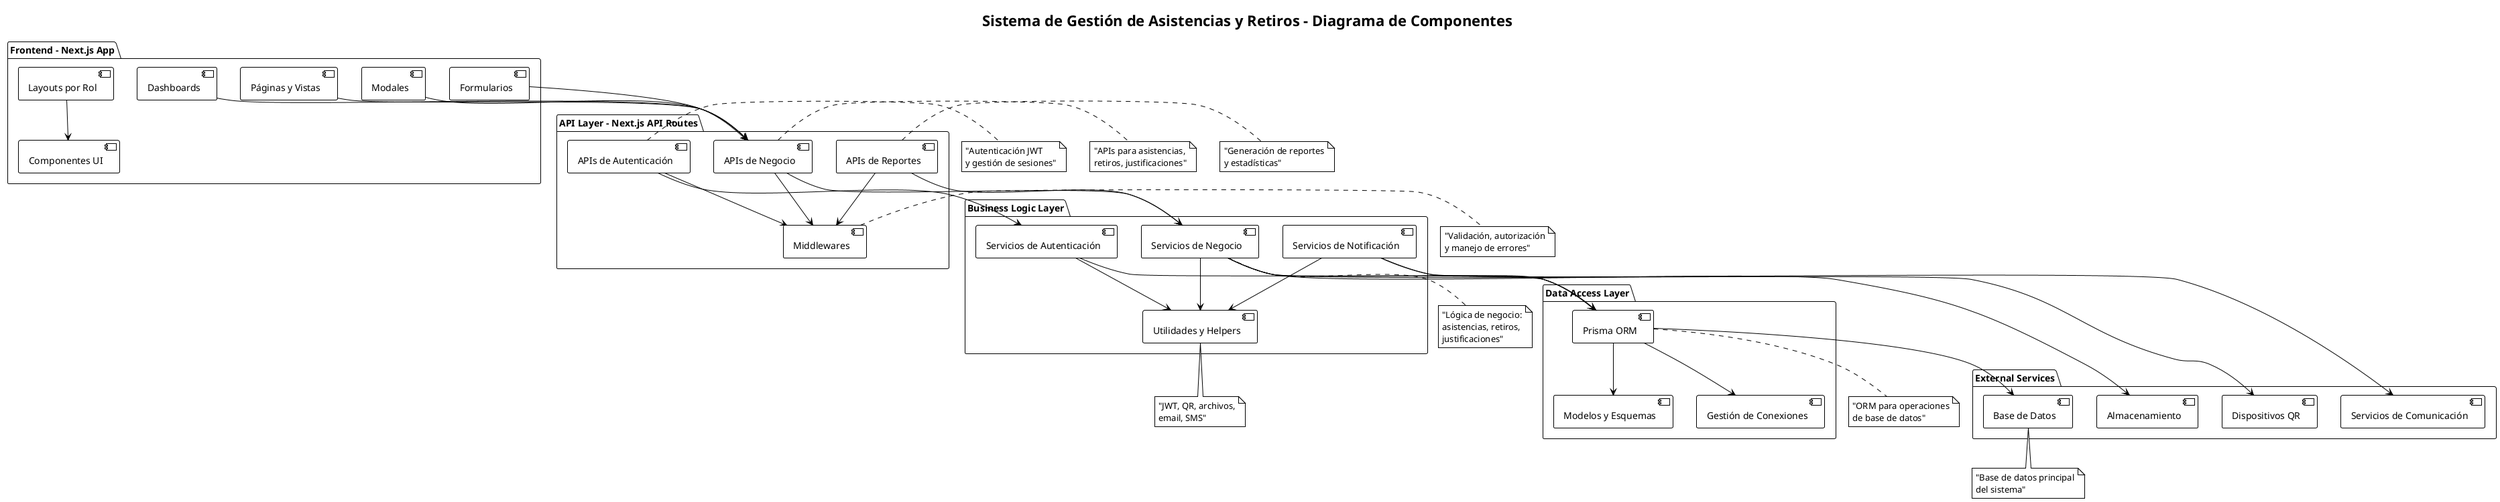 @startuml
!theme plain
title Sistema de Gestión de Asistencias y Retiros - Diagrama de Componentes

!define RECTANGLE class

package "Frontend - Next.js App" {
  component [Páginas y Vistas] as PaginasComp
  component [Dashboards] as DashboardComp
  component [Formularios] as FormsComp
  component [Modales] as ModalComp
  component [Componentes UI] as UIComp
  component [Layouts por Rol] as LayoutsComp
}

package "API Layer - Next.js API Routes" {
  component [APIs de Negocio] as BusinessAPIs
  component [APIs de Autenticación] as AuthAPI
  component [APIs de Reportes] as ReportesAPI
  component [Middlewares] as MiddlewareComp
}

package "Business Logic Layer" {
  component [Servicios de Negocio] as BusinessServices
  component [Servicios de Autenticación] as AuthService
  component [Servicios de Notificación] as NotificationServices
  component [Utilidades y Helpers] as UtilsComp
}

package "Data Access Layer" {
  component [Prisma ORM] as PrismaORM
  component [Modelos y Esquemas] as DBModels
  component [Gestión de Conexiones] as ConnectionMgmt
}

package "External Services" {
  component [Base de Datos] as PostgreSQL
  component [Servicios de Comunicación] as CommServices
  component [Almacenamiento] as FileStorage
  component [Dispositivos QR] as QRDevices
}

' Frontend Dependencies
PaginasComp --> BusinessAPIs
DashboardComp --> BusinessAPIs
FormsComp --> BusinessAPIs
ModalComp --> BusinessAPIs
LayoutsComp --> UIComp

' API Layer Dependencies
BusinessAPIs --> MiddlewareComp
AuthAPI --> MiddlewareComp
ReportesAPI --> MiddlewareComp

' API to Services
BusinessAPIs --> BusinessServices
AuthAPI --> AuthService
ReportesAPI --> BusinessServices

' Services Dependencies
BusinessServices --> UtilsComp
AuthService --> UtilsComp
NotificationServices --> UtilsComp

' Services to Data Layer
BusinessServices --> PrismaORM
AuthService --> PrismaORM
NotificationServices --> PrismaORM

' Data Layer Dependencies
PrismaORM --> DBModels
PrismaORM --> ConnectionMgmt

' External Dependencies
PrismaORM --> PostgreSQL
NotificationServices --> CommServices
BusinessServices --> FileStorage
BusinessServices --> QRDevices

' Data Flow Annotations
note right of BusinessAPIs : "APIs para asistencias,\nretiros, justificaciones"
note right of AuthAPI : "Autenticación JWT\ny gestión de sesiones"
note right of ReportesAPI : "Generación de reportes\ny estadísticas"
note right of MiddlewareComp : "Validación, autorización\ny manejo de errores"

note bottom of BusinessServices : "Lógica de negocio:\nasistencias, retiros,\njustificaciones"
note bottom of UtilsComp : "JWT, QR, archivos,\nemail, SMS"

note bottom of PrismaORM : "ORM para operaciones\nde base de datos"
note bottom of PostgreSQL : "Base de datos principal\ndel sistema"

@enduml
